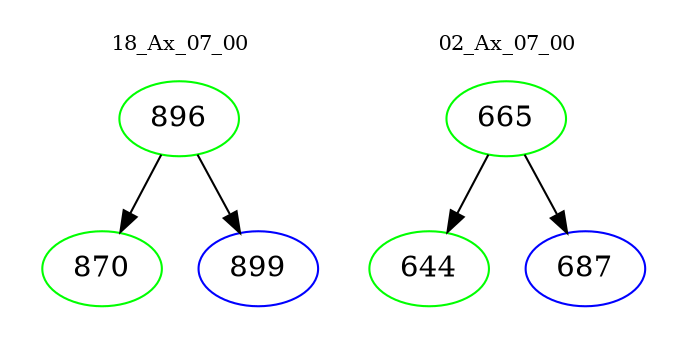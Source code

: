 digraph{
subgraph cluster_0 {
color = white
label = "18_Ax_07_00";
fontsize=10;
T0_896 [label="896", color="green"]
T0_896 -> T0_870 [color="black"]
T0_870 [label="870", color="green"]
T0_896 -> T0_899 [color="black"]
T0_899 [label="899", color="blue"]
}
subgraph cluster_1 {
color = white
label = "02_Ax_07_00";
fontsize=10;
T1_665 [label="665", color="green"]
T1_665 -> T1_644 [color="black"]
T1_644 [label="644", color="green"]
T1_665 -> T1_687 [color="black"]
T1_687 [label="687", color="blue"]
}
}
